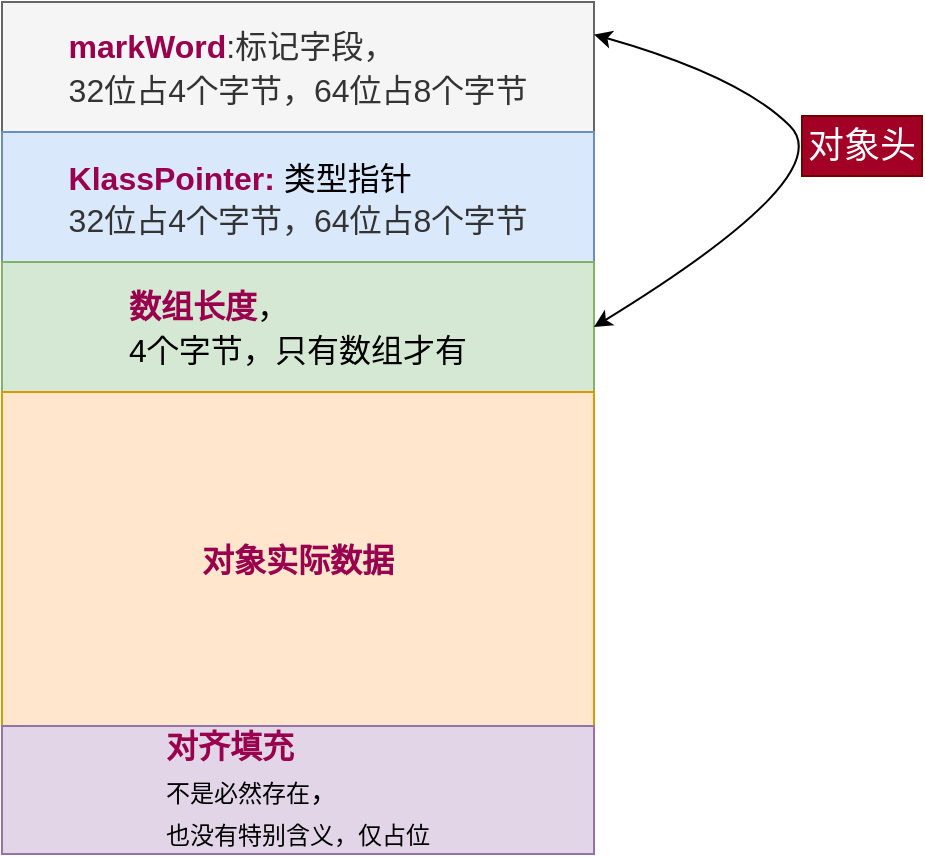 <mxfile version="20.2.3" type="device"><diagram id="WN2TsoZVSAgi960i8-Qx" name="第 1 页"><mxGraphModel dx="1038" dy="659" grid="0" gridSize="10" guides="1" tooltips="1" connect="1" arrows="1" fold="1" page="1" pageScale="1" pageWidth="827" pageHeight="1169" math="0" shadow="0"><root><mxCell id="0"/><mxCell id="1" parent="0"/><mxCell id="1aLontw1p1Cxpt5ffd-K-39" value="" style="rounded=0;whiteSpace=wrap;html=1;fontSize=18;" vertex="1" parent="1"><mxGeometry x="195" y="50" width="296" height="425" as="geometry"/></mxCell><mxCell id="1aLontw1p1Cxpt5ffd-K-40" value="&lt;div style=&quot;text-align: left;&quot;&gt;&lt;span style=&quot;background-color: initial;&quot;&gt;&lt;font style=&quot;font-size: 16px;&quot;&gt;&lt;font color=&quot;#99004d&quot;&gt;&lt;b&gt;markWord&lt;/b&gt;&lt;/font&gt;:标记字段，&lt;/font&gt;&lt;/span&gt;&lt;/div&gt;&lt;font size=&quot;3&quot; style=&quot;&quot;&gt;32位占4个字节，64位占8个字节&lt;/font&gt;" style="rounded=0;whiteSpace=wrap;html=1;fontSize=18;fillColor=#f5f5f5;fontColor=#333333;strokeColor=#666666;" vertex="1" parent="1"><mxGeometry x="195" y="50" width="296" height="65" as="geometry"/></mxCell><mxCell id="1aLontw1p1Cxpt5ffd-K-42" value="&lt;div style=&quot;text-align: left;&quot;&gt;&lt;span style=&quot;background-color: initial;&quot;&gt;&lt;font style=&quot;font-size: 16px;&quot;&gt;&lt;font color=&quot;#99004d&quot;&gt;&lt;b&gt;KlassPointer:&lt;/b&gt;&lt;/font&gt; 类型指针&lt;/font&gt;&lt;/span&gt;&lt;/div&gt;&lt;font size=&quot;3&quot; style=&quot;&quot;&gt;&lt;div style=&quot;text-align: left;&quot;&gt;&lt;span style=&quot;color: rgb(51, 51, 51); background-color: initial;&quot;&gt;32位占4个字节，64位占8个字节&lt;/span&gt;&lt;/div&gt;&lt;/font&gt;" style="rounded=0;whiteSpace=wrap;html=1;fontSize=18;fillColor=#dae8fc;strokeColor=#6c8ebf;" vertex="1" parent="1"><mxGeometry x="195" y="115" width="296" height="65" as="geometry"/></mxCell><mxCell id="1aLontw1p1Cxpt5ffd-K-43" value="&lt;div style=&quot;text-align: left;&quot;&gt;&lt;span style=&quot;font-size: medium; background-color: initial;&quot;&gt;&lt;font color=&quot;#99004d&quot;&gt;&lt;b&gt;数组长度&lt;/b&gt;&lt;/font&gt;，&lt;/span&gt;&lt;/div&gt;&lt;div style=&quot;text-align: right;&quot;&gt;&lt;span style=&quot;font-size: medium; background-color: initial;&quot;&gt;4个字节，&lt;/span&gt;&lt;span style=&quot;background-color: initial; text-align: left; font-size: medium;&quot;&gt;只有数组才有&lt;/span&gt;&lt;/div&gt;" style="rounded=0;whiteSpace=wrap;html=1;fontSize=18;fillColor=#d5e8d4;strokeColor=#82b366;" vertex="1" parent="1"><mxGeometry x="195" y="180" width="296" height="65" as="geometry"/></mxCell><mxCell id="1aLontw1p1Cxpt5ffd-K-44" value="" style="curved=1;endArrow=classic;html=1;rounded=0;fontSize=18;entryX=1;entryY=0.25;entryDx=0;entryDy=0;exitX=1;exitY=0.5;exitDx=0;exitDy=0;startArrow=classic;startFill=1;" edge="1" parent="1" source="1aLontw1p1Cxpt5ffd-K-43" target="1aLontw1p1Cxpt5ffd-K-40"><mxGeometry width="50" height="50" relative="1" as="geometry"><mxPoint x="564" y="137" as="sourcePoint"/><mxPoint x="614" y="87" as="targetPoint"/><Array as="points"><mxPoint x="614" y="137"/><mxPoint x="564" y="87"/></Array></mxGeometry></mxCell><mxCell id="1aLontw1p1Cxpt5ffd-K-45" value="对象头" style="text;html=1;strokeColor=#6F0000;fillColor=#a20025;align=center;verticalAlign=middle;whiteSpace=wrap;rounded=0;fontSize=18;fontColor=#ffffff;" vertex="1" parent="1"><mxGeometry x="595" y="107" width="60" height="30" as="geometry"/></mxCell><mxCell id="1aLontw1p1Cxpt5ffd-K-46" value="&lt;div style=&quot;text-align: right;&quot;&gt;&lt;font color=&quot;#99004d&quot; size=&quot;3&quot;&gt;&lt;b&gt;对象实际数据&lt;/b&gt;&lt;/font&gt;&lt;/div&gt;" style="rounded=0;whiteSpace=wrap;html=1;fontSize=18;fillColor=#ffe6cc;strokeColor=#d79b00;" vertex="1" parent="1"><mxGeometry x="195" y="245" width="296" height="167" as="geometry"/></mxCell><mxCell id="1aLontw1p1Cxpt5ffd-K-47" value="&lt;div style=&quot;text-align: left;&quot;&gt;&lt;font color=&quot;#99004d&quot; style=&quot;font-size: 16px;&quot;&gt;&lt;b&gt;对齐填充&lt;/b&gt;&lt;/font&gt;&lt;/div&gt;&lt;div style=&quot;text-align: left;&quot;&gt;&lt;font style=&quot;font-size: 12px;&quot;&gt;&lt;font style=&quot;&quot;&gt;不是&lt;/font&gt;&lt;font style=&quot;&quot;&gt;必然&lt;/font&gt;&lt;font style=&quot;&quot;&gt;存在&lt;/font&gt;&lt;/font&gt;&lt;font style=&quot;font-size: 14px;&quot;&gt;，&lt;/font&gt;&lt;/div&gt;&lt;div style=&quot;&quot;&gt;&lt;font style=&quot;font-size: 12px;&quot;&gt;也没有特别含义，仅占位&lt;/font&gt;&lt;/div&gt;" style="rounded=0;whiteSpace=wrap;html=1;fontSize=18;fillColor=#e1d5e7;strokeColor=#9673a6;align=center;" vertex="1" parent="1"><mxGeometry x="195" y="412" width="296" height="64" as="geometry"/></mxCell></root></mxGraphModel></diagram></mxfile>